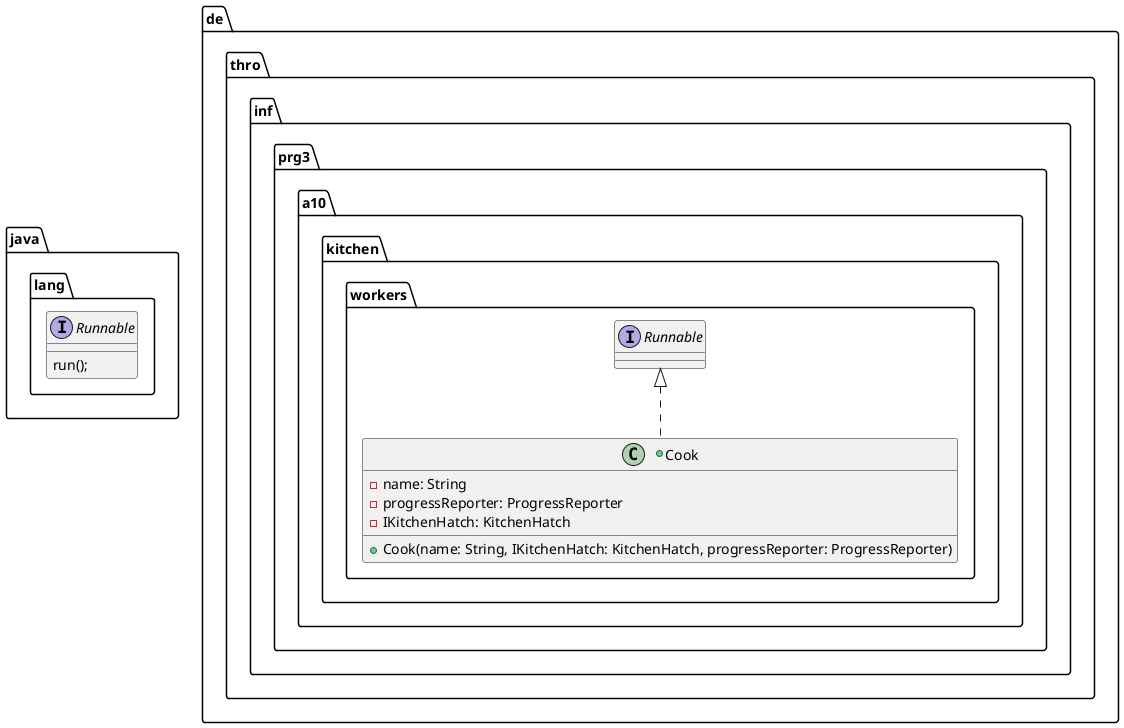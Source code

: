 @startuml Cook

package java.lang {
    interface Runnable {
        run();
    }
}

package de.thro.inf.prg3.a10.kitchen.workers {
    +class Cook implements Runnable {
        -name: String
        -progressReporter: ProgressReporter
        -IKitchenHatch: KitchenHatch
        +Cook(name: String, IKitchenHatch: KitchenHatch, progressReporter: ProgressReporter)
    }
}

@enduml
